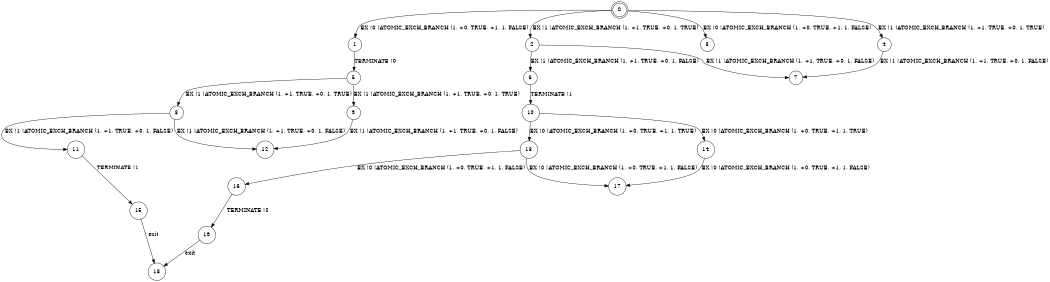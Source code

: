 digraph BCG {
size = "7, 10.5";
center = TRUE;
node [shape = circle];
0 [peripheries = 2];
0 -> 1 [label = "EX !0 !ATOMIC_EXCH_BRANCH (1, +0, TRUE, +1, 1, FALSE)"];
0 -> 2 [label = "EX !1 !ATOMIC_EXCH_BRANCH (1, +1, TRUE, +0, 1, TRUE)"];
0 -> 3 [label = "EX !0 !ATOMIC_EXCH_BRANCH (1, +0, TRUE, +1, 1, FALSE)"];
0 -> 4 [label = "EX !1 !ATOMIC_EXCH_BRANCH (1, +1, TRUE, +0, 1, TRUE)"];
1 -> 5 [label = "TERMINATE !0"];
2 -> 6 [label = "EX !1 !ATOMIC_EXCH_BRANCH (1, +1, TRUE, +0, 1, FALSE)"];
2 -> 7 [label = "EX !1 !ATOMIC_EXCH_BRANCH (1, +1, TRUE, +0, 1, FALSE)"];
4 -> 7 [label = "EX !1 !ATOMIC_EXCH_BRANCH (1, +1, TRUE, +0, 1, FALSE)"];
5 -> 8 [label = "EX !1 !ATOMIC_EXCH_BRANCH (1, +1, TRUE, +0, 1, TRUE)"];
5 -> 9 [label = "EX !1 !ATOMIC_EXCH_BRANCH (1, +1, TRUE, +0, 1, TRUE)"];
6 -> 10 [label = "TERMINATE !1"];
8 -> 11 [label = "EX !1 !ATOMIC_EXCH_BRANCH (1, +1, TRUE, +0, 1, FALSE)"];
8 -> 12 [label = "EX !1 !ATOMIC_EXCH_BRANCH (1, +1, TRUE, +0, 1, FALSE)"];
9 -> 12 [label = "EX !1 !ATOMIC_EXCH_BRANCH (1, +1, TRUE, +0, 1, FALSE)"];
10 -> 13 [label = "EX !0 !ATOMIC_EXCH_BRANCH (1, +0, TRUE, +1, 1, TRUE)"];
10 -> 14 [label = "EX !0 !ATOMIC_EXCH_BRANCH (1, +0, TRUE, +1, 1, TRUE)"];
11 -> 15 [label = "TERMINATE !1"];
13 -> 16 [label = "EX !0 !ATOMIC_EXCH_BRANCH (1, +0, TRUE, +1, 1, FALSE)"];
13 -> 17 [label = "EX !0 !ATOMIC_EXCH_BRANCH (1, +0, TRUE, +1, 1, FALSE)"];
14 -> 17 [label = "EX !0 !ATOMIC_EXCH_BRANCH (1, +0, TRUE, +1, 1, FALSE)"];
15 -> 18 [label = "exit"];
16 -> 19 [label = "TERMINATE !0"];
19 -> 18 [label = "exit"];
}

